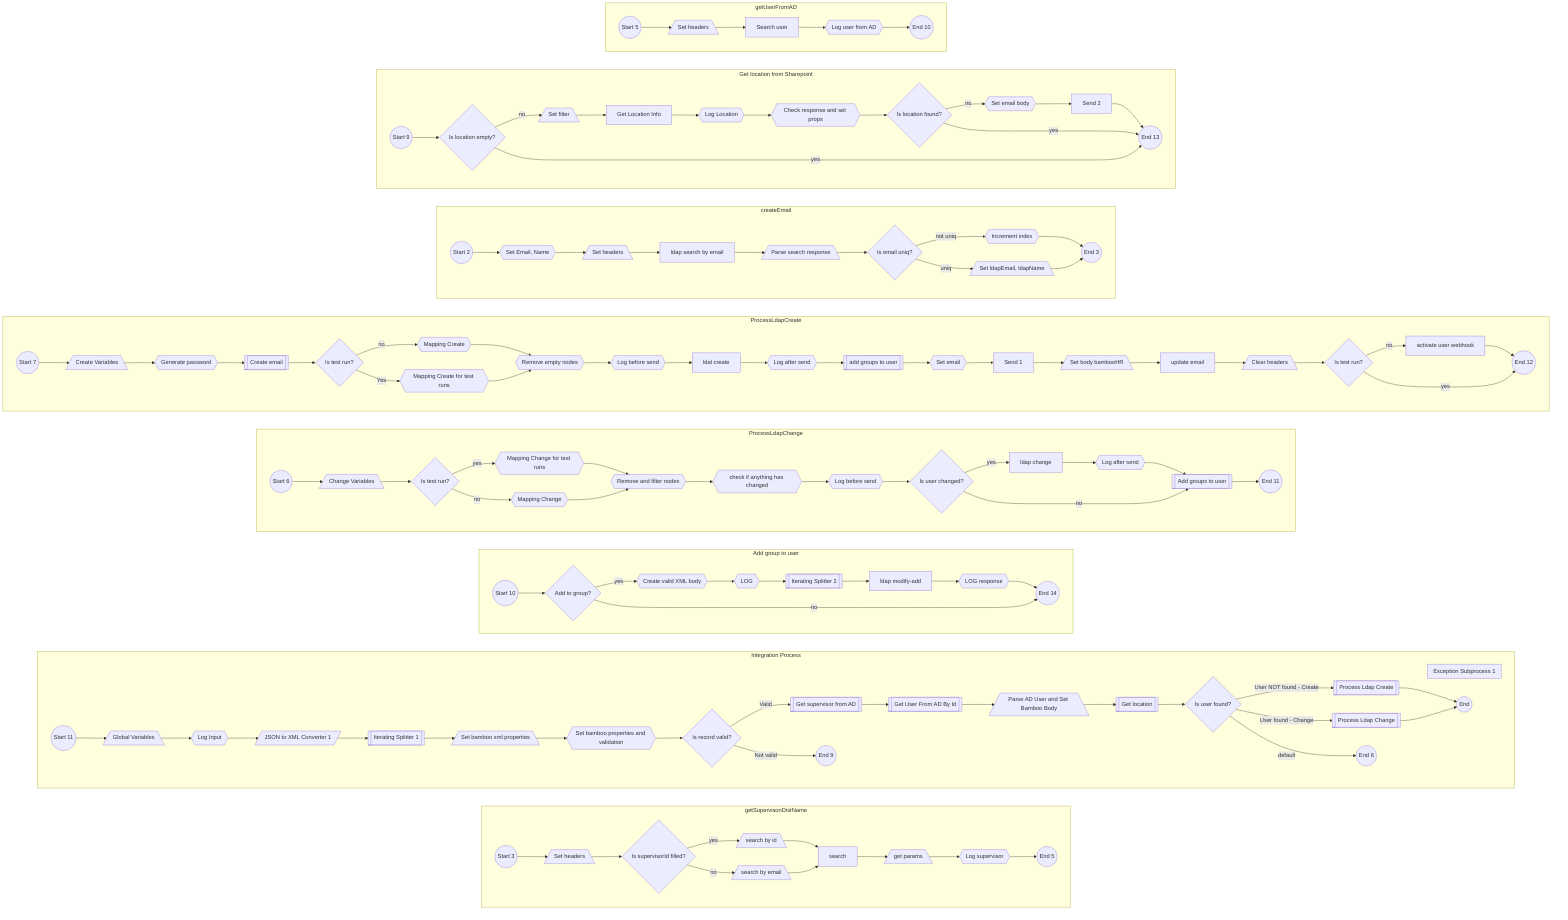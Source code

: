 flowchart LR
  subgraph Process_98956[getSupervisonDistName]
    direction LR
    StartEvent_98957((Start 3))
    EndEvent_98958((End 5))
    CallActivity_1462497{{Log supervisor}}
    CallActivity_1462484[/search by id\]
    CallActivity_98969[/get params\]
    CallActivity_1462388[/Set headers\]
    CallActivity_1462487[/search by email\]
    ExclusiveGateway_1462481{Is supervisorId filled?}
    ServiceTask_98960[search]
    StartEvent_98957 --> CallActivity_1462388
    CallActivity_1462497 --> EndEvent_98958
    ServiceTask_98960 --> CallActivity_98969
    CallActivity_1462484 --> ServiceTask_98960
    CallActivity_98969 --> CallActivity_1462497
    CallActivity_1462388 --> ExclusiveGateway_1462481
    CallActivity_1462487 --> ServiceTask_98960
    ExclusiveGateway_1462481 -->|no|CallActivity_1462487
    ExclusiveGateway_1462481 -->|yes|CallActivity_1462484
  end
  subgraph Process_1[Integration Process]
    direction LR
    StartEvent_1462603((Start 11))
    EndEvent_1462386((End 9))
    EndEvent_98990((End 6))
    EndEvent_2((End))
    CallActivity_22{{Log Input}}
    CallActivity_98899{{Set bamboo properties and validation}}
    CallActivity_13[[Iterating Splitter 1]]
    CallActivity_9[/JSON to XML Converter 1/]
    CallActivity_1462449[[Get location]]
    CallActivity_1462428[[Process Ldap Create]]
    CallActivity_1462419[[Process Ldap Change]]
    CallActivity_98985[[Get supervisor from AD]]
    CallActivity_1462404[[Get User From AD By Id]]
    CallActivity_17[/Global Variables\]
    CallActivity_4973[/Set bamboo xml properties\]
    CallActivity_4975[/Parse AD User and Set Bamboo Body\]
    ExclusiveGateway_4977{Is user found?}
    ExclusiveGateway_1462383{Is record valid?}
  subgraph SubProcess_213 [Exception Subprocess 1]
    direction LR
  end
    CallActivity_22 --> CallActivity_9
    CallActivity_98899 --> ExclusiveGateway_1462383
    StartEvent_1462603 --> CallActivity_17
    CallActivity_13 --> CallActivity_4973
    CallActivity_9 --> CallActivity_13
    CallActivity_1462449 --> ExclusiveGateway_4977
    CallActivity_1462428 --> EndEvent_2
    CallActivity_1462419 --> EndEvent_2
    CallActivity_98985 --> CallActivity_1462404
    CallActivity_1462404 --> CallActivity_4975
    CallActivity_17 --> CallActivity_22
    CallActivity_4973 --> CallActivity_98899
    CallActivity_4975 --> CallActivity_1462449
    ExclusiveGateway_4977 -->|User NOT found - Create|CallActivity_1462428
    ExclusiveGateway_4977 -->|default|EndEvent_98990
    ExclusiveGateway_4977 -->|User found - Change|CallActivity_1462419
    ExclusiveGateway_1462383 -->|Not valid|EndEvent_1462386
    ExclusiveGateway_1462383 -->|Valid|CallActivity_98985
  end
  subgraph Process_1462506[Add group to user]
    direction LR
    StartEvent_1462507((Start 10))
    EndEvent_1462508((End 14))
    CallActivity_1462528{{LOG}}
    CallActivity_1462522{{Create valid XML body}}
    CallActivity_1462520{{LOG response}}
    CallActivity_1462513[[Iterating Splitter 2]]
    ExclusiveGateway_1462540{Add to group?}
    ServiceTask_1462517[ldap modify-add]
    StartEvent_1462507 --> ExclusiveGateway_1462540
    CallActivity_1462528 --> CallActivity_1462513
    CallActivity_1462522 --> CallActivity_1462528
    CallActivity_1462520 --> EndEvent_1462508
    ServiceTask_1462517 --> CallActivity_1462520
    CallActivity_1462513 --> ServiceTask_1462517
    ExclusiveGateway_1462540 -->|no|EndEvent_1462508
    ExclusiveGateway_1462540 -->|yes|CallActivity_1462522
  end
  subgraph Process_1462415[ProcessLdapChange]
    direction LR
    StartEvent_1462416((Start 6))
    EndEvent_1462417((End 11))
    CallActivity_1462439{{Mapping Change for test runs}}
    CallActivity_4984{{Remove and filter nodes}}
    CallActivity_1462479{{check if anything has changed}}
    CallActivity_98893{{Log after send}}
    CallActivity_4987{{Log before send}}
    CallActivity_1462598{{Mapping Change}}
    CallActivity_1462502[[Add groups to user]]
    CallActivity_4990[/Change Variables\]
    ExclusiveGateway_1462594{Is test run?}
    ExclusiveGateway_1462544{Is user changed?}
    ServiceTask_98892[ldap change]
    StartEvent_1462416 --> CallActivity_4990
    CallActivity_1462439 --> CallActivity_4984
    CallActivity_4984 --> CallActivity_1462479
    CallActivity_1462479 --> CallActivity_4987
    CallActivity_98893 --> CallActivity_1462502
    CallActivity_4987 --> ExclusiveGateway_1462544
    CallActivity_1462598 --> CallActivity_4984
    ServiceTask_98892 --> CallActivity_98893
    CallActivity_1462502 --> EndEvent_1462417
    CallActivity_4990 --> ExclusiveGateway_1462594
    ExclusiveGateway_1462594 -->|no|CallActivity_1462598
    ExclusiveGateway_1462594 -->|yes|CallActivity_1462439
    ExclusiveGateway_1462544 -->|yes|ServiceTask_98892
    ExclusiveGateway_1462544 -->|no|CallActivity_1462502
  end
  subgraph Process_1462424[ProcessLdapCreate]
    direction LR
    StartEvent_1462425((Start 7))
    EndEvent_1462426((End 12))
    CallActivity_98946{{Generate password}}
    CallActivity_4999{{Remove empty nodes}}
    CallActivity_98994{{Set email}}
    CallActivity_98884{{Log after send}}
    CallActivity_5002{{Log before send}}
    CallActivity_1462435{{Mapping Create}}
    CallActivity_1462586{{Mapping Create for test runs}}
    CallActivity_98924[[Create email]]
    CallActivity_1462526[[add groups to user]]
    CallActivity_4993[/Create Variables\]
    CallActivity_99004[/Set body bambooHR\]
    CallActivity_1462553[/Clear headers\]
    ExclusiveGateway_1462583{Is test run?}
    ExclusiveGateway_1462589{Is test run?}
    ServiceTask_98886[ldal create]
    ServiceTask_1462548[activate user webhook]
    ServiceTask_99007[update email]
    ServiceTask_98996[Send 1]
    StartEvent_1462425 --> CallActivity_4993
    CallActivity_98946 --> CallActivity_98924
    CallActivity_4999 --> CallActivity_5002
    CallActivity_98994 --> ServiceTask_98996
    CallActivity_98884 --> CallActivity_1462526
    CallActivity_5002 --> ServiceTask_98886
    CallActivity_1462435 --> CallActivity_4999
    CallActivity_1462586 --> CallActivity_4999
    CallActivity_98924 --> ExclusiveGateway_1462583
    ServiceTask_98886 --> CallActivity_98884
    ServiceTask_1462548 --> EndEvent_1462426
    ServiceTask_99007 --> CallActivity_1462553
    ServiceTask_98996 --> CallActivity_99004
    CallActivity_1462526 --> CallActivity_98994
    CallActivity_4993 --> CallActivity_98946
    CallActivity_99004 --> ServiceTask_99007
    CallActivity_1462553 --> ExclusiveGateway_1462589
    ExclusiveGateway_1462583 -->|Yes|CallActivity_1462586
    ExclusiveGateway_1462583 -->|no|CallActivity_1462435
    ExclusiveGateway_1462589 -->|yes|EndEvent_1462426
    ExclusiveGateway_1462589 -->|no|ServiceTask_1462548
  end
  subgraph Process_98901[createEmail]
    direction LR
    StartEvent_98902((Start 2))
    EndEvent_98903((End 3))
    CallActivity_98918{{Set Email, Name}}
    CallActivity_98941{{Increment index}}
    CallActivity_98938[/Set ldapEmail, ldapName\]
    CallActivity_98933[/Parse search response\]
    CallActivity_1462406[/Set headers\]
    ExclusiveGateway_98935{Is email uniq?}
    ServiceTask_98928[ldap search by email]
    StartEvent_98902 --> CallActivity_98918
    CallActivity_98918 --> CallActivity_1462406
    CallActivity_98941 --> EndEvent_98903
    ServiceTask_98928 --> CallActivity_98933
    CallActivity_98938 --> EndEvent_98903
    CallActivity_98933 --> ExclusiveGateway_98935
    CallActivity_1462406 --> ServiceTask_98928
    ExclusiveGateway_98935 -->|not uniq|CallActivity_98941
    ExclusiveGateway_98935 -->|uniq|CallActivity_98938
  end
  subgraph Process_1462451[Get location from Sharepoint]
    direction LR
    StartEvent_1462452((Start 9))
    EndEvent_1462453((End 13))
    CallActivity_1462472{{Set email body}}
    CallActivity_1462463{{Log Location}}
    CallActivity_1462466{{Check response and set props}}
    CallActivity_1462455[/Set filter\]
    ExclusiveGateway_1462469{Is location found?}
    ExclusiveGateway_1462490{Is location empty?}
    ServiceTask_1462458[Get Location Info]
    ServiceTask_1462474[Send 2]
    StartEvent_1462452 --> ExclusiveGateway_1462490
    CallActivity_1462472 --> ServiceTask_1462474
    CallActivity_1462463 --> CallActivity_1462466
    CallActivity_1462466 --> ExclusiveGateway_1462469
    ServiceTask_1462458 --> CallActivity_1462463
    ServiceTask_1462474 --> EndEvent_1462453
    CallActivity_1462455 --> ServiceTask_1462458
    ExclusiveGateway_1462469 -->|no|CallActivity_1462472
    ExclusiveGateway_1462469 -->|yes|EndEvent_1462453
    ExclusiveGateway_1462490 -->|yes|EndEvent_1462453
    ExclusiveGateway_1462490 -->|no|CallActivity_1462455
  end
  subgraph Process_1462392[getUserFromAD]
    direction LR
    StartEvent_1462393((Start 5))
    EndEvent_1462394((End 10))
    CallActivity_1462494{{Log user from AD}}
    CallActivity_1462396[/Set headers\]
    ServiceTask_1462399[Search user]
    StartEvent_1462393 --> CallActivity_1462396
    CallActivity_1462494 --> EndEvent_1462394
    ServiceTask_1462399 --> CallActivity_1462494
    CallActivity_1462396 --> ServiceTask_1462399
  end